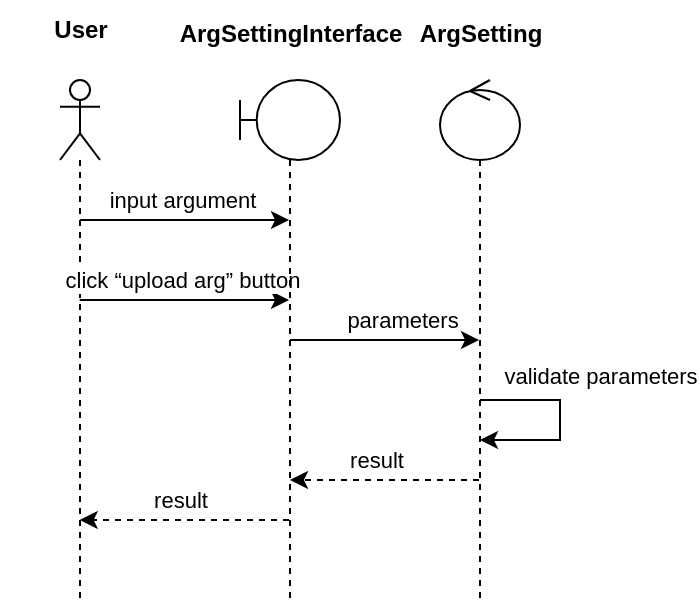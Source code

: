 <mxfile version="22.1.11" type="github">
  <diagram name="第 1 页" id="42TdLFu5hjxumaOI7XeB">
    <mxGraphModel dx="2213" dy="785" grid="1" gridSize="10" guides="1" tooltips="1" connect="1" arrows="1" fold="1" page="1" pageScale="1" pageWidth="827" pageHeight="1169" math="0" shadow="0">
      <root>
        <mxCell id="0" />
        <mxCell id="1" parent="0" />
        <mxCell id="NhdCOhWgxpIEbbQk7Ya7-1" style="edgeStyle=orthogonalEdgeStyle;rounded=0;orthogonalLoop=1;jettySize=auto;html=1;curved=0;" parent="1" source="NhdCOhWgxpIEbbQk7Ya7-5" target="NhdCOhWgxpIEbbQk7Ya7-12" edge="1">
          <mxGeometry relative="1" as="geometry">
            <Array as="points">
              <mxPoint x="-680" y="140" />
              <mxPoint x="-680" y="140" />
            </Array>
          </mxGeometry>
        </mxCell>
        <mxCell id="NhdCOhWgxpIEbbQk7Ya7-2" value="input argument" style="edgeLabel;html=1;align=center;verticalAlign=middle;resizable=0;points=[];" parent="NhdCOhWgxpIEbbQk7Ya7-1" vertex="1" connectable="0">
          <mxGeometry x="-0.259" y="4" relative="1" as="geometry">
            <mxPoint x="12" y="-6" as="offset" />
          </mxGeometry>
        </mxCell>
        <mxCell id="NhdCOhWgxpIEbbQk7Ya7-5" value="" style="shape=umlLifeline;perimeter=lifelinePerimeter;whiteSpace=wrap;html=1;container=1;dropTarget=0;collapsible=0;recursiveResize=0;outlineConnect=0;portConstraint=eastwest;newEdgeStyle={&quot;curved&quot;:0,&quot;rounded&quot;:0};participant=umlActor;" parent="1" vertex="1">
          <mxGeometry x="-760" y="70" width="20" height="260" as="geometry" />
        </mxCell>
        <mxCell id="NhdCOhWgxpIEbbQk7Ya7-6" style="edgeStyle=orthogonalEdgeStyle;rounded=0;orthogonalLoop=1;jettySize=auto;html=1;curved=0;endArrow=none;endFill=0;startArrow=classic;startFill=1;" parent="1" edge="1">
          <mxGeometry relative="1" as="geometry">
            <mxPoint x="-645.5" y="180.0" as="sourcePoint" />
            <mxPoint x="-750.145" y="180.0" as="targetPoint" />
          </mxGeometry>
        </mxCell>
        <mxCell id="NhdCOhWgxpIEbbQk7Ya7-7" value="click “upload arg” button" style="edgeLabel;html=1;align=center;verticalAlign=middle;resizable=0;points=[];" parent="NhdCOhWgxpIEbbQk7Ya7-6" vertex="1" connectable="0">
          <mxGeometry x="0.146" y="2" relative="1" as="geometry">
            <mxPoint x="6" y="-12" as="offset" />
          </mxGeometry>
        </mxCell>
        <mxCell id="NhdCOhWgxpIEbbQk7Ya7-8" style="edgeStyle=orthogonalEdgeStyle;rounded=0;orthogonalLoop=1;jettySize=auto;html=1;curved=0;" parent="1" source="NhdCOhWgxpIEbbQk7Ya7-12" target="NhdCOhWgxpIEbbQk7Ya7-18" edge="1">
          <mxGeometry relative="1" as="geometry" />
        </mxCell>
        <mxCell id="NhdCOhWgxpIEbbQk7Ya7-9" value="parameters" style="edgeLabel;html=1;align=center;verticalAlign=middle;resizable=0;points=[];" parent="NhdCOhWgxpIEbbQk7Ya7-8" vertex="1" connectable="0">
          <mxGeometry x="0.277" relative="1" as="geometry">
            <mxPoint x="-5" y="-10" as="offset" />
          </mxGeometry>
        </mxCell>
        <mxCell id="NhdCOhWgxpIEbbQk7Ya7-10" style="edgeStyle=orthogonalEdgeStyle;rounded=0;orthogonalLoop=1;jettySize=auto;html=1;curved=0;dashed=1;" parent="1" edge="1">
          <mxGeometry relative="1" as="geometry">
            <mxPoint x="-645.5" y="290.0" as="sourcePoint" />
            <mxPoint x="-750.145" y="290.0" as="targetPoint" />
          </mxGeometry>
        </mxCell>
        <mxCell id="NhdCOhWgxpIEbbQk7Ya7-11" value="result" style="edgeLabel;html=1;align=center;verticalAlign=middle;resizable=0;points=[];" parent="NhdCOhWgxpIEbbQk7Ya7-10" vertex="1" connectable="0">
          <mxGeometry x="-0.021" y="-1" relative="1" as="geometry">
            <mxPoint x="-4" y="-9" as="offset" />
          </mxGeometry>
        </mxCell>
        <mxCell id="NhdCOhWgxpIEbbQk7Ya7-12" value="" style="shape=umlLifeline;perimeter=lifelinePerimeter;whiteSpace=wrap;html=1;container=1;dropTarget=0;collapsible=0;recursiveResize=0;outlineConnect=0;portConstraint=eastwest;newEdgeStyle={&quot;curved&quot;:0,&quot;rounded&quot;:0};participant=umlBoundary;" parent="1" vertex="1">
          <mxGeometry x="-670" y="70" width="50" height="260" as="geometry" />
        </mxCell>
        <mxCell id="NhdCOhWgxpIEbbQk7Ya7-13" value="User" style="text;align=center;fontStyle=1;verticalAlign=middle;spacingLeft=3;spacingRight=3;strokeColor=none;rotatable=0;points=[[0,0.5],[1,0.5]];portConstraint=eastwest;html=1;" parent="1" vertex="1">
          <mxGeometry x="-790" y="30" width="80" height="30" as="geometry" />
        </mxCell>
        <mxCell id="NhdCOhWgxpIEbbQk7Ya7-14" style="edgeStyle=orthogonalEdgeStyle;rounded=0;orthogonalLoop=1;jettySize=auto;html=1;curved=0;" parent="1" source="NhdCOhWgxpIEbbQk7Ya7-18" target="NhdCOhWgxpIEbbQk7Ya7-18" edge="1">
          <mxGeometry relative="1" as="geometry">
            <mxPoint x="-550.5" y="230.0" as="sourcePoint" />
            <mxPoint x="-550.145" y="270.0" as="targetPoint" />
            <Array as="points">
              <mxPoint x="-510" y="230" />
              <mxPoint x="-510" y="250" />
            </Array>
          </mxGeometry>
        </mxCell>
        <mxCell id="NhdCOhWgxpIEbbQk7Ya7-15" value="validate&amp;nbsp;parameters" style="edgeLabel;html=1;align=center;verticalAlign=middle;resizable=0;points=[];" parent="NhdCOhWgxpIEbbQk7Ya7-14" vertex="1" connectable="0">
          <mxGeometry x="0.192" y="2" relative="1" as="geometry">
            <mxPoint x="18" y="-32" as="offset" />
          </mxGeometry>
        </mxCell>
        <mxCell id="NhdCOhWgxpIEbbQk7Ya7-16" style="edgeStyle=orthogonalEdgeStyle;rounded=0;orthogonalLoop=1;jettySize=auto;html=1;curved=0;dashed=1;" parent="1" source="NhdCOhWgxpIEbbQk7Ya7-18" target="NhdCOhWgxpIEbbQk7Ya7-12" edge="1">
          <mxGeometry relative="1" as="geometry">
            <Array as="points">
              <mxPoint x="-600" y="270" />
              <mxPoint x="-600" y="270" />
            </Array>
          </mxGeometry>
        </mxCell>
        <mxCell id="NhdCOhWgxpIEbbQk7Ya7-17" value="result" style="edgeLabel;html=1;align=center;verticalAlign=middle;resizable=0;points=[];" parent="NhdCOhWgxpIEbbQk7Ya7-16" vertex="1" connectable="0">
          <mxGeometry x="0.094" y="-1" relative="1" as="geometry">
            <mxPoint y="-9" as="offset" />
          </mxGeometry>
        </mxCell>
        <mxCell id="NhdCOhWgxpIEbbQk7Ya7-18" value="" style="shape=umlLifeline;perimeter=lifelinePerimeter;whiteSpace=wrap;html=1;container=1;dropTarget=0;collapsible=0;recursiveResize=0;outlineConnect=0;portConstraint=eastwest;newEdgeStyle={&quot;curved&quot;:0,&quot;rounded&quot;:0};participant=umlControl;" parent="1" vertex="1">
          <mxGeometry x="-570" y="70" width="40" height="260" as="geometry" />
        </mxCell>
        <mxCell id="NhdCOhWgxpIEbbQk7Ya7-19" value="ArgSettingInterface" style="text;align=center;fontStyle=1;verticalAlign=middle;spacingLeft=3;spacingRight=3;strokeColor=none;rotatable=0;points=[[0,0.5],[1,0.5]];portConstraint=eastwest;html=1;" parent="1" vertex="1">
          <mxGeometry x="-685" y="34" width="80" height="26" as="geometry" />
        </mxCell>
        <mxCell id="NhdCOhWgxpIEbbQk7Ya7-20" value="ArgSetting" style="text;align=center;fontStyle=1;verticalAlign=middle;spacingLeft=3;spacingRight=3;strokeColor=none;rotatable=0;points=[[0,0.5],[1,0.5]];portConstraint=eastwest;html=1;" parent="1" vertex="1">
          <mxGeometry x="-590" y="34" width="80" height="26" as="geometry" />
        </mxCell>
      </root>
    </mxGraphModel>
  </diagram>
</mxfile>
